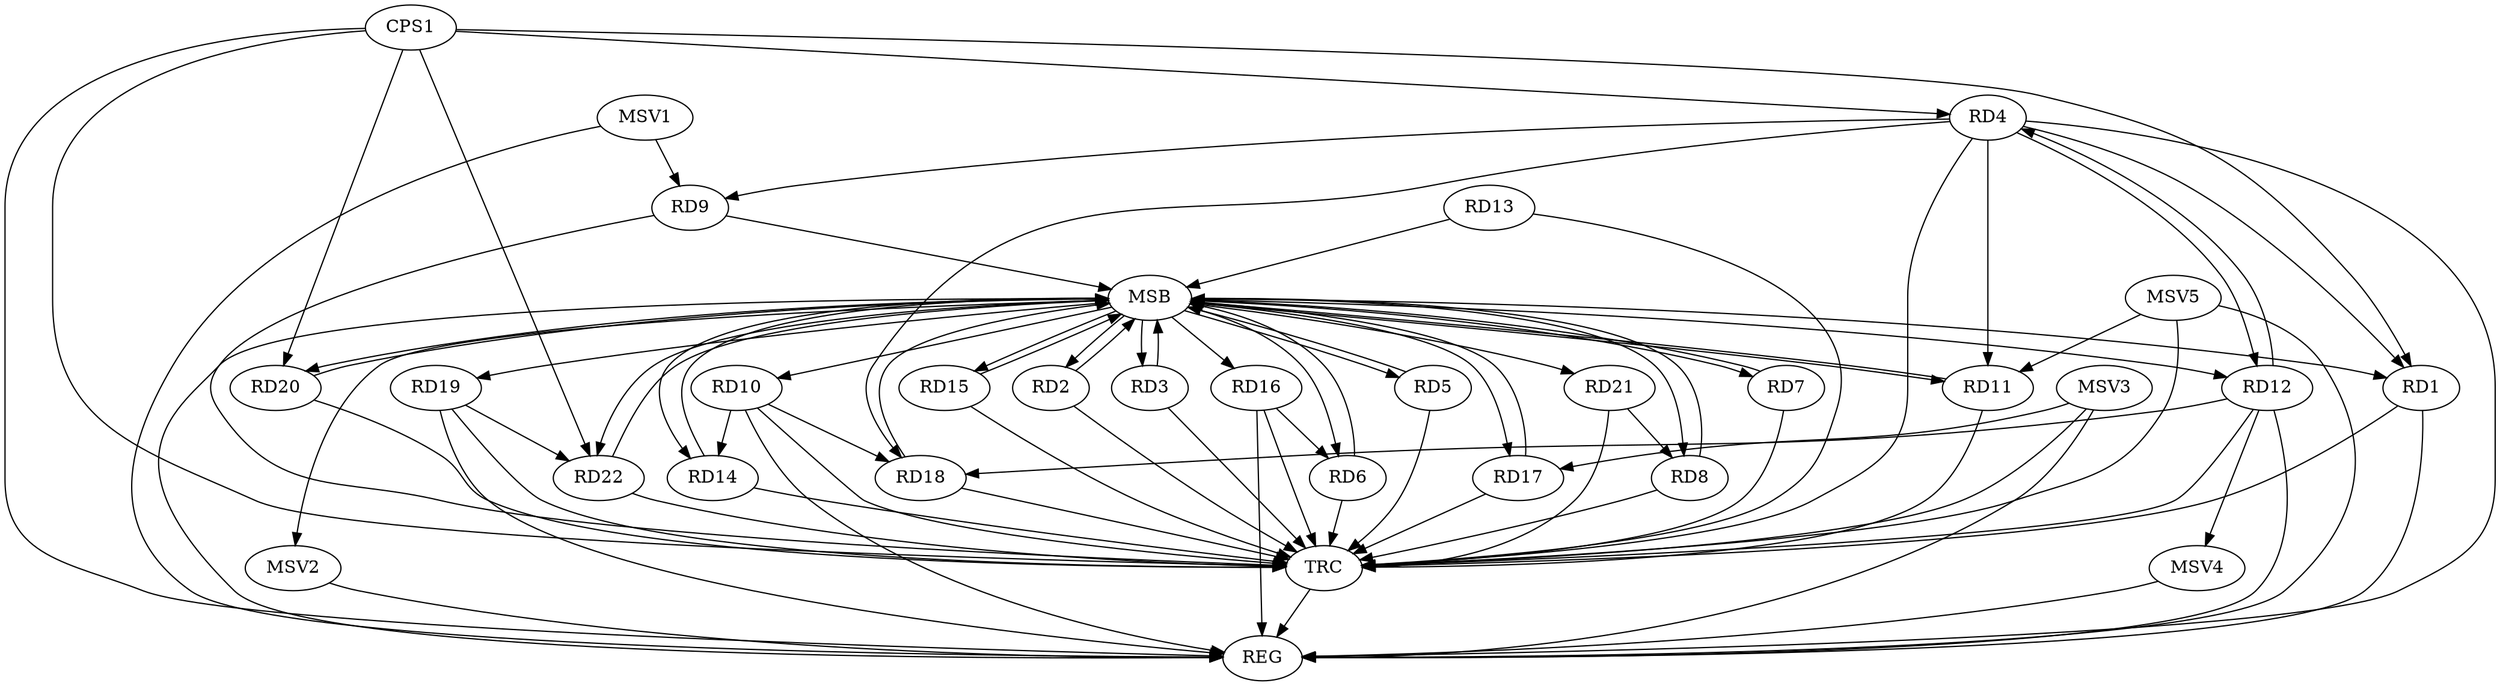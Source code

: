 strict digraph G {
  RD1 [ label="RD1" ];
  RD2 [ label="RD2" ];
  RD3 [ label="RD3" ];
  RD4 [ label="RD4" ];
  RD5 [ label="RD5" ];
  RD6 [ label="RD6" ];
  RD7 [ label="RD7" ];
  RD8 [ label="RD8" ];
  RD9 [ label="RD9" ];
  RD10 [ label="RD10" ];
  RD11 [ label="RD11" ];
  RD12 [ label="RD12" ];
  RD13 [ label="RD13" ];
  RD14 [ label="RD14" ];
  RD15 [ label="RD15" ];
  RD16 [ label="RD16" ];
  RD17 [ label="RD17" ];
  RD18 [ label="RD18" ];
  RD19 [ label="RD19" ];
  RD20 [ label="RD20" ];
  RD21 [ label="RD21" ];
  RD22 [ label="RD22" ];
  CPS1 [ label="CPS1" ];
  REG [ label="REG" ];
  MSB [ label="MSB" ];
  TRC [ label="TRC" ];
  MSV1 [ label="MSV1" ];
  MSV2 [ label="MSV2" ];
  MSV3 [ label="MSV3" ];
  MSV4 [ label="MSV4" ];
  MSV5 [ label="MSV5" ];
  RD4 -> RD1;
  RD4 -> RD12;
  RD12 -> RD4;
  RD4 -> RD18;
  RD16 -> RD6;
  RD21 -> RD8;
  RD10 -> RD14;
  RD10 -> RD18;
  RD12 -> RD18;
  RD19 -> RD22;
  CPS1 -> RD1;
  CPS1 -> RD22;
  CPS1 -> RD4;
  CPS1 -> RD20;
  RD1 -> REG;
  RD4 -> REG;
  RD10 -> REG;
  RD12 -> REG;
  RD16 -> REG;
  RD19 -> REG;
  CPS1 -> REG;
  RD2 -> MSB;
  MSB -> RD5;
  MSB -> RD14;
  MSB -> REG;
  RD3 -> MSB;
  MSB -> RD6;
  MSB -> RD15;
  RD5 -> MSB;
  MSB -> RD7;
  MSB -> RD8;
  MSB -> RD10;
  MSB -> RD12;
  RD6 -> MSB;
  MSB -> RD3;
  MSB -> RD17;
  RD7 -> MSB;
  MSB -> RD2;
  MSB -> RD19;
  RD8 -> MSB;
  MSB -> RD1;
  MSB -> RD16;
  MSB -> RD21;
  MSB -> RD22;
  RD9 -> MSB;
  RD11 -> MSB;
  RD13 -> MSB;
  MSB -> RD20;
  RD14 -> MSB;
  RD15 -> MSB;
  MSB -> RD11;
  RD17 -> MSB;
  RD18 -> MSB;
  RD20 -> MSB;
  RD22 -> MSB;
  RD1 -> TRC;
  RD2 -> TRC;
  RD3 -> TRC;
  RD4 -> TRC;
  RD5 -> TRC;
  RD6 -> TRC;
  RD7 -> TRC;
  RD8 -> TRC;
  RD9 -> TRC;
  RD10 -> TRC;
  RD11 -> TRC;
  RD12 -> TRC;
  RD13 -> TRC;
  RD14 -> TRC;
  RD15 -> TRC;
  RD16 -> TRC;
  RD17 -> TRC;
  RD18 -> TRC;
  RD19 -> TRC;
  RD20 -> TRC;
  RD21 -> TRC;
  RD22 -> TRC;
  CPS1 -> TRC;
  TRC -> REG;
  RD4 -> RD11;
  RD4 -> RD9;
  MSV1 -> RD9;
  MSV1 -> REG;
  MSB -> MSV2;
  MSV2 -> REG;
  MSV3 -> RD17;
  MSV3 -> REG;
  MSV3 -> TRC;
  RD12 -> MSV4;
  MSV4 -> REG;
  MSV5 -> RD11;
  MSV5 -> REG;
  MSV5 -> TRC;
}
